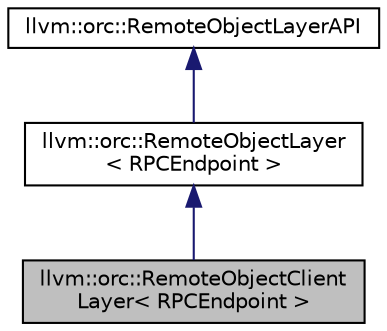 digraph "llvm::orc::RemoteObjectClientLayer&lt; RPCEndpoint &gt;"
{
 // LATEX_PDF_SIZE
  bgcolor="transparent";
  edge [fontname="Helvetica",fontsize="10",labelfontname="Helvetica",labelfontsize="10"];
  node [fontname="Helvetica",fontsize="10",shape="box"];
  Node1 [label="llvm::orc::RemoteObjectClient\lLayer\< RPCEndpoint \>",height=0.2,width=0.4,color="black", fillcolor="grey75", style="filled", fontcolor="black",tooltip="RemoteObjectClientLayer forwards the ORC Object Layer API over an RPC connection."];
  Node2 -> Node1 [dir="back",color="midnightblue",fontsize="10",style="solid",fontname="Helvetica"];
  Node2 [label="llvm::orc::RemoteObjectLayer\l\< RPCEndpoint \>",height=0.2,width=0.4,color="black",URL="$classllvm_1_1orc_1_1RemoteObjectLayer.html",tooltip="Base class containing common utilities for RemoteObjectClientLayer and RemoteObjectServerLayer."];
  Node3 -> Node2 [dir="back",color="midnightblue",fontsize="10",style="solid",fontname="Helvetica"];
  Node3 [label="llvm::orc::RemoteObjectLayerAPI",height=0.2,width=0.4,color="black",URL="$classllvm_1_1orc_1_1RemoteObjectLayerAPI.html",tooltip="RPC API needed by RemoteObjectClientLayer and RemoteObjectServerLayer."];
}
